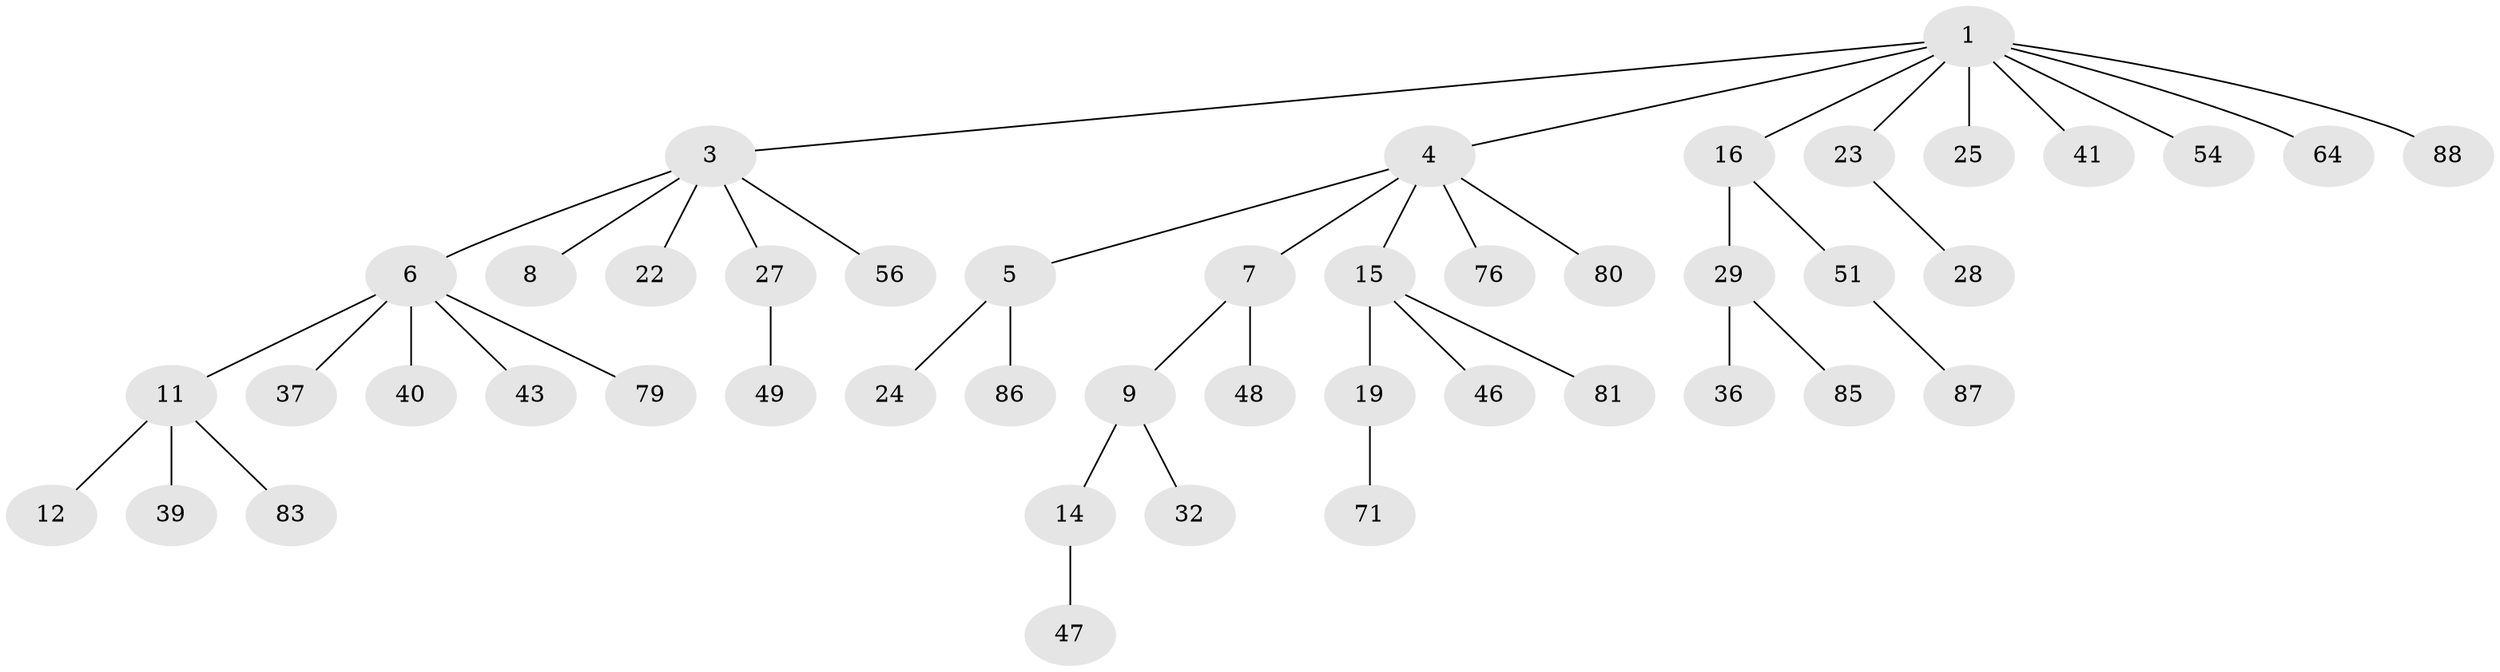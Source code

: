 // original degree distribution, {6: 0.03260869565217391, 5: 0.021739130434782608, 7: 0.010869565217391304, 3: 0.15217391304347827, 2: 0.2608695652173913, 4: 0.03260869565217391, 1: 0.4891304347826087}
// Generated by graph-tools (version 1.1) at 2025/15/03/09/25 04:15:28]
// undirected, 46 vertices, 45 edges
graph export_dot {
graph [start="1"]
  node [color=gray90,style=filled];
  1 [super="+2"];
  3 [super="+31+13+17"];
  4 [super="+20"];
  5;
  6;
  7 [super="+60+59+35"];
  8 [super="+84"];
  9 [super="+10+34"];
  11;
  12 [super="+44"];
  14 [super="+18"];
  15;
  16 [super="+21+26"];
  19 [super="+57"];
  22;
  23;
  24;
  25;
  27;
  28;
  29 [super="+58"];
  32;
  36 [super="+77"];
  37 [super="+73+45"];
  39 [super="+67+70+53"];
  40;
  41 [super="+63"];
  43 [super="+66+50"];
  46;
  47;
  48 [super="+75+55"];
  49;
  51;
  54 [super="+92"];
  56;
  64 [super="+89"];
  71;
  76;
  79 [super="+90"];
  80;
  81;
  83;
  85;
  86;
  87;
  88;
  1 -- 4;
  1 -- 16;
  1 -- 41;
  1 -- 54;
  1 -- 64;
  1 -- 3;
  1 -- 23;
  1 -- 88;
  1 -- 25;
  3 -- 6;
  3 -- 8;
  3 -- 27;
  3 -- 56;
  3 -- 22;
  4 -- 5;
  4 -- 7;
  4 -- 15;
  4 -- 80;
  4 -- 76;
  5 -- 24;
  5 -- 86;
  6 -- 11;
  6 -- 37;
  6 -- 40;
  6 -- 43;
  6 -- 79;
  7 -- 9;
  7 -- 48;
  9 -- 32;
  9 -- 14;
  11 -- 12;
  11 -- 39;
  11 -- 83;
  14 -- 47;
  15 -- 19;
  15 -- 46;
  15 -- 81;
  16 -- 29;
  16 -- 51;
  19 -- 71;
  23 -- 28;
  27 -- 49;
  29 -- 36;
  29 -- 85;
  51 -- 87;
}
